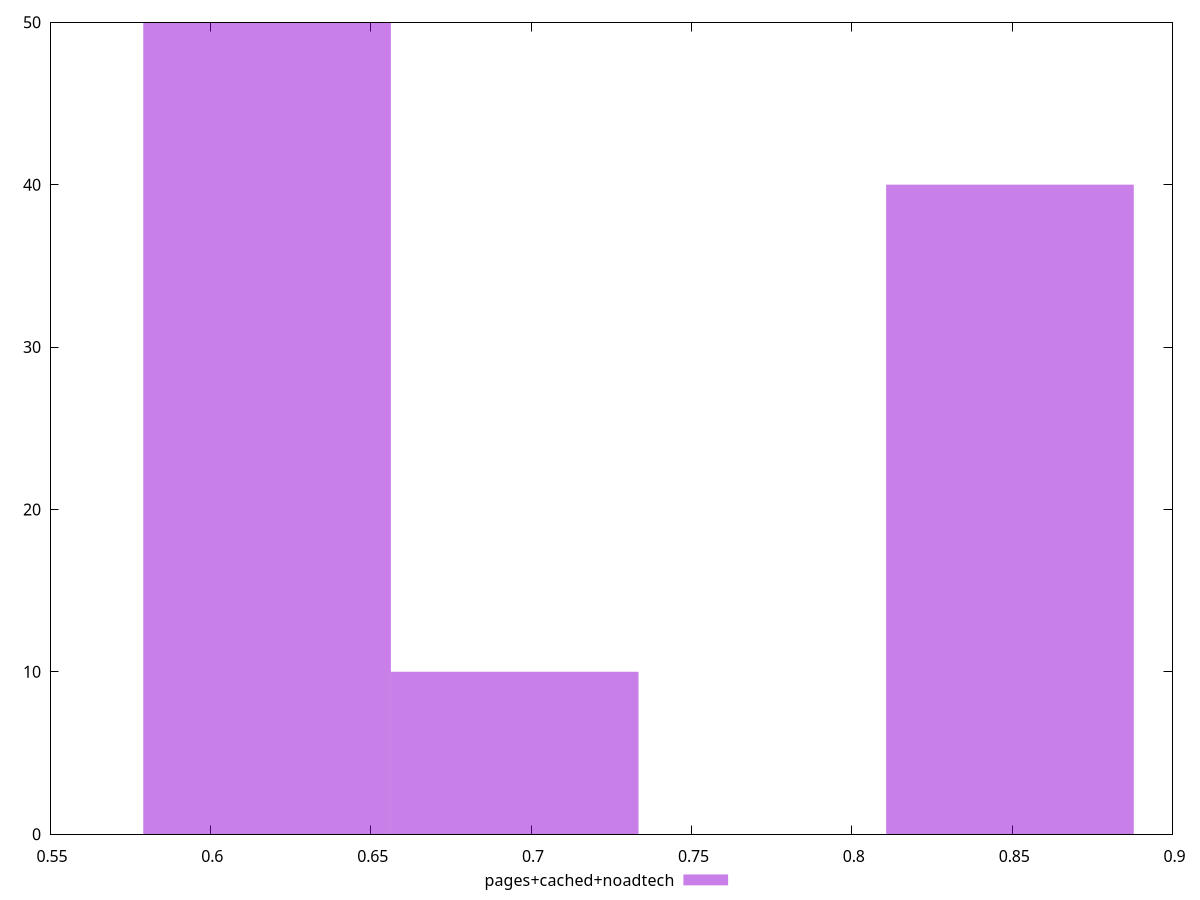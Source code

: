$_pagesCachedNoadtech <<EOF
0.69489856608647 10
0.8493204696612412 40
0.6176876142990845 50
EOF
set key outside below
set terminal pngcairo
set output "report_00006_2020-11-02T20-21-41.718Z/render-blocking-resources/pages+cached+noadtech//hist.png"
set yrange [0:50]
set boxwidth 0.07721095178738556
set style fill transparent solid 0.5 noborder
plot $_pagesCachedNoadtech title "pages+cached+noadtech" with boxes ,